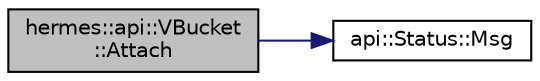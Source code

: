 digraph "hermes::api::VBucket::Attach"
{
 // LATEX_PDF_SIZE
  edge [fontname="Helvetica",fontsize="10",labelfontname="Helvetica",labelfontsize="10"];
  node [fontname="Helvetica",fontsize="10",shape=record];
  rankdir="LR";
  Node1 [label="hermes::api::VBucket\l::Attach",height=0.2,width=0.4,color="black", fillcolor="grey75", style="filled", fontcolor="black",tooltip=" "];
  Node1 -> Node2 [color="midnightblue",fontsize="10",style="solid",fontname="Helvetica"];
  Node2 [label="api::Status::Msg",height=0.2,width=0.4,color="black", fillcolor="white", style="filled",URL="$classapi_1_1_status.html#ac896de1ec4175376237ca1088e901f23",tooltip=" "];
}
